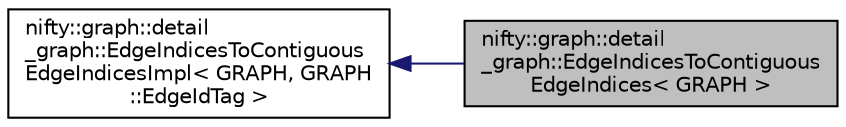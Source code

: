 digraph "nifty::graph::detail_graph::EdgeIndicesToContiguousEdgeIndices&lt; GRAPH &gt;"
{
  edge [fontname="Helvetica",fontsize="10",labelfontname="Helvetica",labelfontsize="10"];
  node [fontname="Helvetica",fontsize="10",shape=record];
  rankdir="LR";
  Node1 [label="nifty::graph::detail\l_graph::EdgeIndicesToContiguous\lEdgeIndices\< GRAPH \>",height=0.2,width=0.4,color="black", fillcolor="grey75", style="filled", fontcolor="black"];
  Node2 -> Node1 [dir="back",color="midnightblue",fontsize="10",style="solid",fontname="Helvetica"];
  Node2 [label="nifty::graph::detail\l_graph::EdgeIndicesToContiguous\lEdgeIndicesImpl\< GRAPH, GRAPH\l::EdgeIdTag \>",height=0.2,width=0.4,color="black", fillcolor="white", style="filled",URL="$classnifty_1_1graph_1_1detail__graph_1_1EdgeIndicesToContiguousEdgeIndicesImpl.html"];
}
